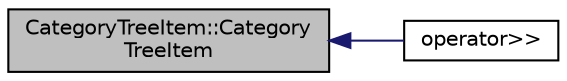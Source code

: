 digraph "CategoryTreeItem::CategoryTreeItem"
{
  edge [fontname="Helvetica",fontsize="10",labelfontname="Helvetica",labelfontsize="10"];
  node [fontname="Helvetica",fontsize="10",shape=record];
  rankdir="LR";
  Node1 [label="CategoryTreeItem::Category\lTreeItem",height=0.2,width=0.4,color="black", fillcolor="grey75", style="filled", fontcolor="black"];
  Node1 -> Node2 [dir="back",color="midnightblue",fontsize="10",style="solid",fontname="Helvetica"];
  Node2 [label="operator\>\>",height=0.2,width=0.4,color="black", fillcolor="white", style="filled",URL="$categorytreeitem_8cpp.html#a65ebd8fc15d9dbccf45ee49891d5b643"];
}
